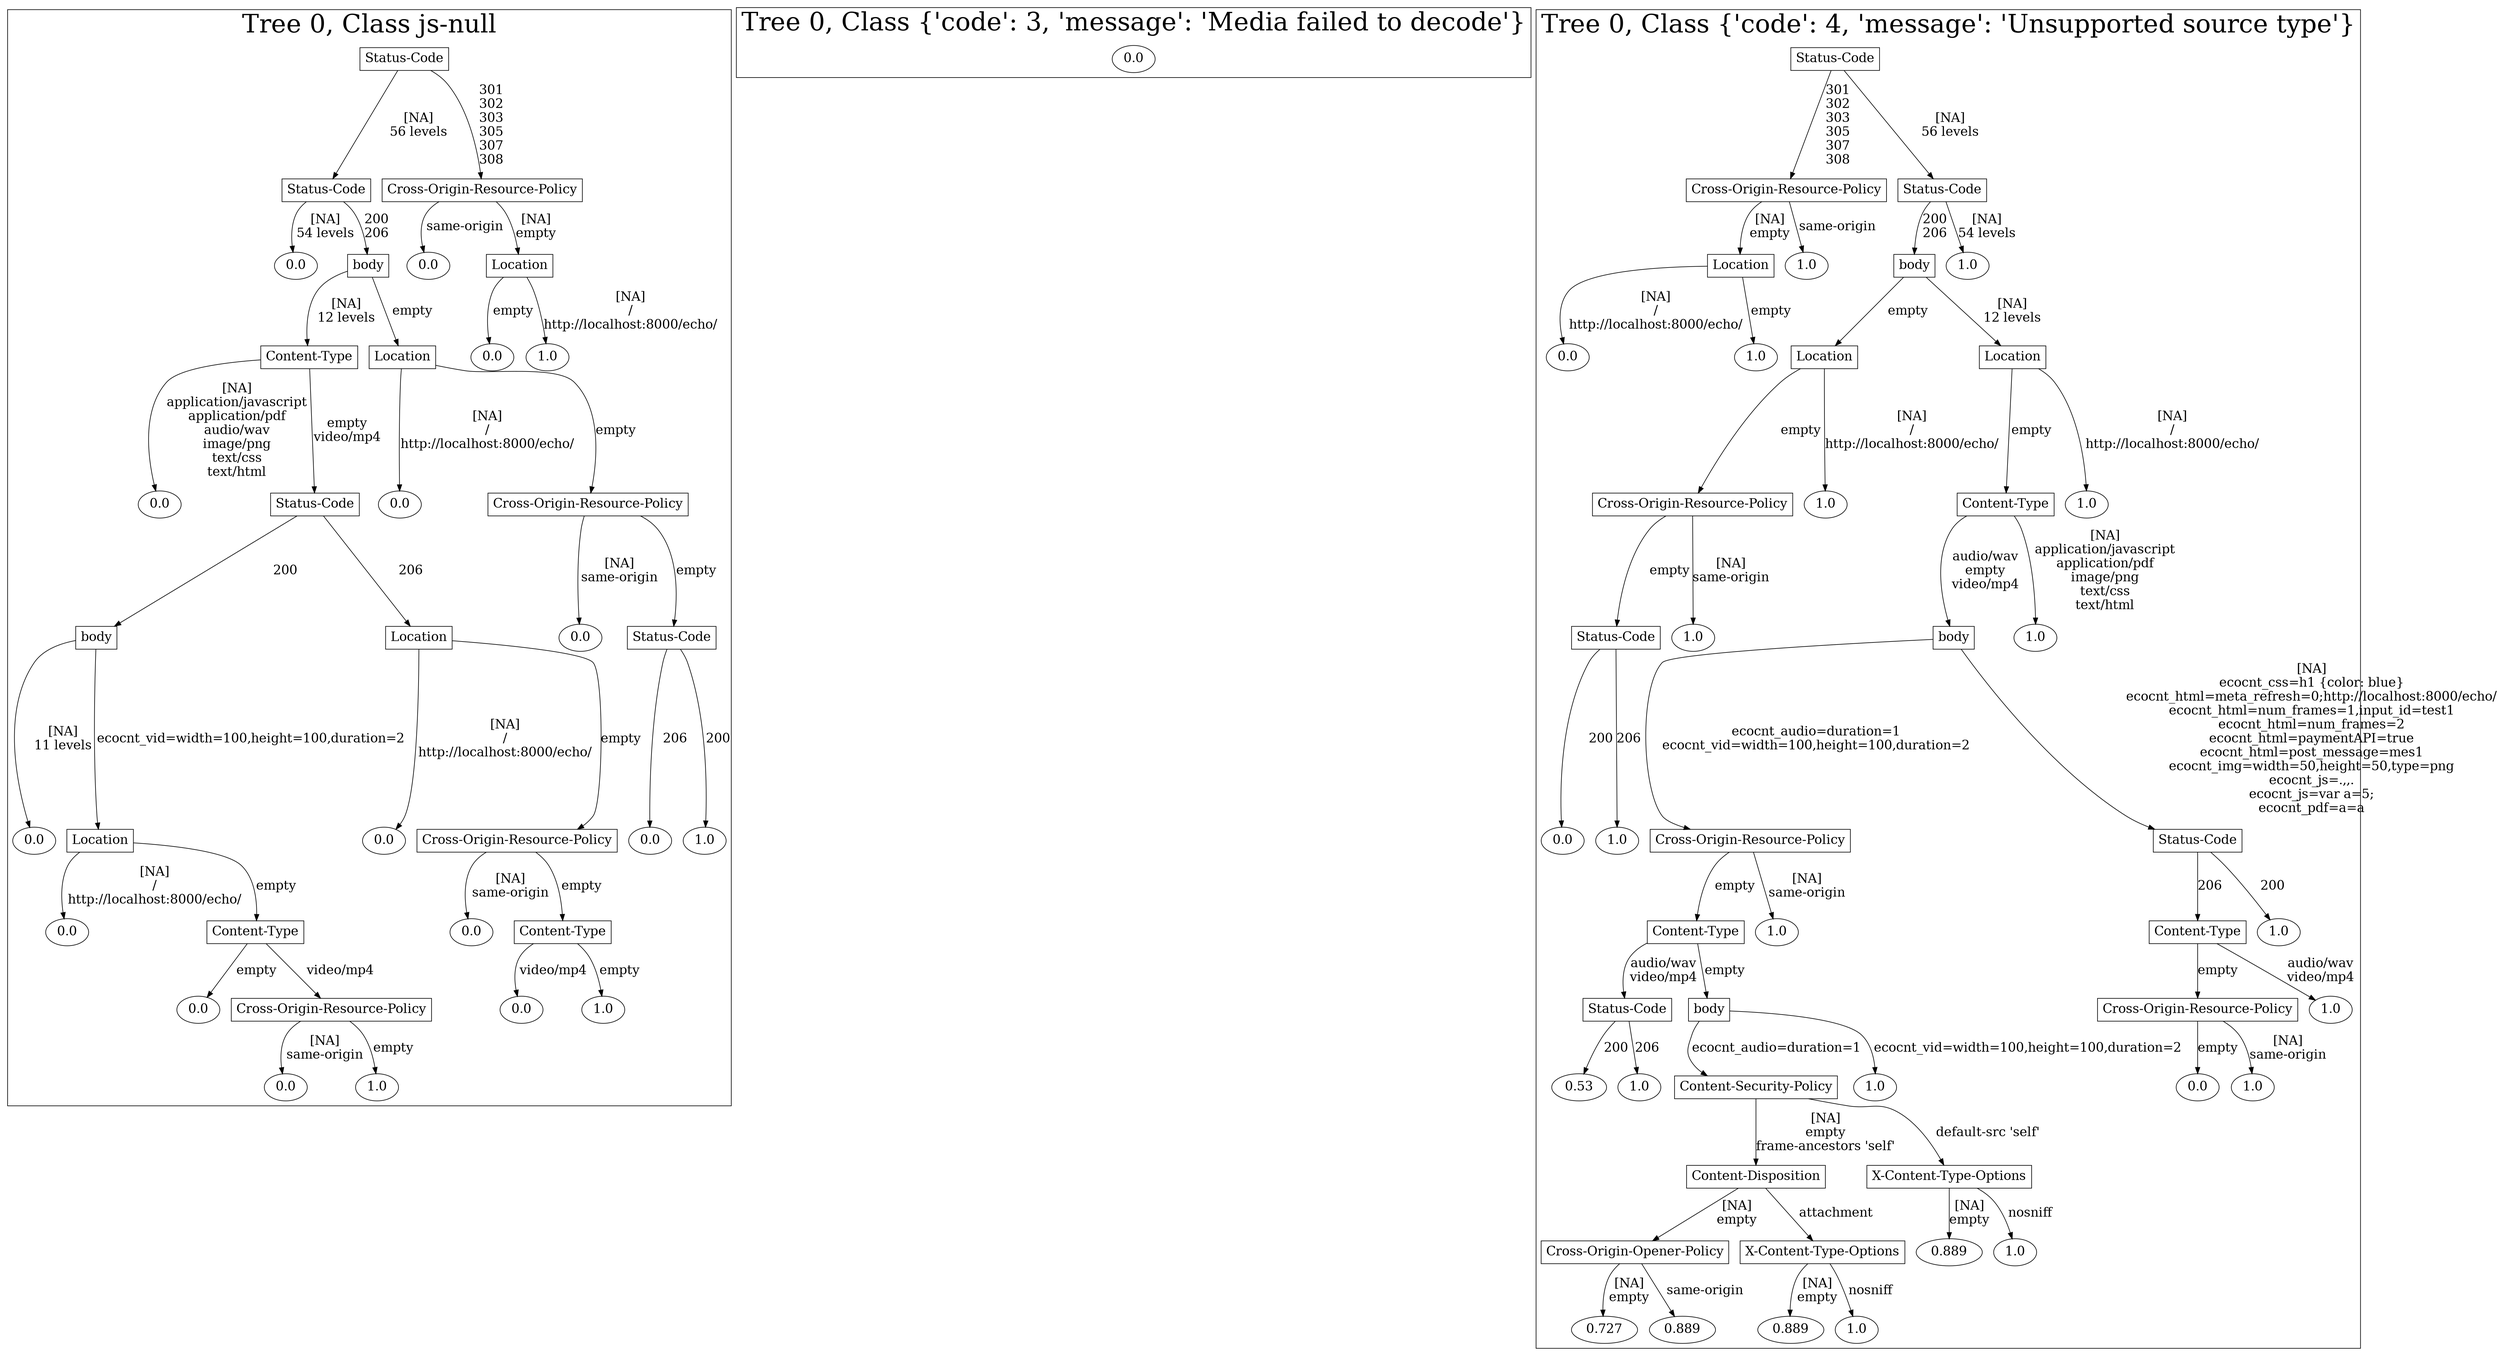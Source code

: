 /*
Generated by:
    http://https://github.com/h2oai/h2o-3/tree/master/h2o-genmodel/src/main/java/hex/genmodel/tools/PrintMojo.java
*/

/*
On a mac:

$ brew install graphviz
$ dot -Tpng file.gv -o file.png
$ open file.png
*/

digraph G {

subgraph cluster_0 {
/* Nodes */

/* Level 0 */
{
"SG_0_Node_0" [shape=box, fontsize=20, label="Status-Code"]
}

/* Level 1 */
{
"SG_0_Node_1" [shape=box, fontsize=20, label="Status-Code"]
"SG_0_Node_2" [shape=box, fontsize=20, label="Cross-Origin-Resource-Policy"]
}

/* Level 2 */
{
"SG_0_Node_17" [fontsize=20, label="0.0"]
"SG_0_Node_3" [shape=box, fontsize=20, label="body"]
"SG_0_Node_18" [fontsize=20, label="0.0"]
"SG_0_Node_4" [shape=box, fontsize=20, label="Location"]
}

/* Level 3 */
{
"SG_0_Node_5" [shape=box, fontsize=20, label="Content-Type"]
"SG_0_Node_6" [shape=box, fontsize=20, label="Location"]
"SG_0_Node_19" [fontsize=20, label="0.0"]
"SG_0_Node_20" [fontsize=20, label="1.0"]
}

/* Level 4 */
{
"SG_0_Node_21" [fontsize=20, label="0.0"]
"SG_0_Node_7" [shape=box, fontsize=20, label="Status-Code"]
"SG_0_Node_22" [fontsize=20, label="0.0"]
"SG_0_Node_8" [shape=box, fontsize=20, label="Cross-Origin-Resource-Policy"]
}

/* Level 5 */
{
"SG_0_Node_9" [shape=box, fontsize=20, label="body"]
"SG_0_Node_10" [shape=box, fontsize=20, label="Location"]
"SG_0_Node_23" [fontsize=20, label="0.0"]
"SG_0_Node_11" [shape=box, fontsize=20, label="Status-Code"]
}

/* Level 6 */
{
"SG_0_Node_24" [fontsize=20, label="0.0"]
"SG_0_Node_12" [shape=box, fontsize=20, label="Location"]
"SG_0_Node_25" [fontsize=20, label="0.0"]
"SG_0_Node_13" [shape=box, fontsize=20, label="Cross-Origin-Resource-Policy"]
"SG_0_Node_26" [fontsize=20, label="0.0"]
"SG_0_Node_27" [fontsize=20, label="1.0"]
}

/* Level 7 */
{
"SG_0_Node_28" [fontsize=20, label="0.0"]
"SG_0_Node_14" [shape=box, fontsize=20, label="Content-Type"]
"SG_0_Node_29" [fontsize=20, label="0.0"]
"SG_0_Node_15" [shape=box, fontsize=20, label="Content-Type"]
}

/* Level 8 */
{
"SG_0_Node_30" [fontsize=20, label="0.0"]
"SG_0_Node_16" [shape=box, fontsize=20, label="Cross-Origin-Resource-Policy"]
"SG_0_Node_31" [fontsize=20, label="0.0"]
"SG_0_Node_32" [fontsize=20, label="1.0"]
}

/* Level 9 */
{
"SG_0_Node_33" [fontsize=20, label="0.0"]
"SG_0_Node_34" [fontsize=20, label="1.0"]
}

/* Edges */
"SG_0_Node_0" -> "SG_0_Node_1" [fontsize=20, label="[NA]
56 levels
"]
"SG_0_Node_0" -> "SG_0_Node_2" [fontsize=20, label="301
302
303
305
307
308
"]
"SG_0_Node_2" -> "SG_0_Node_18" [fontsize=20, label="same-origin
"]
"SG_0_Node_2" -> "SG_0_Node_4" [fontsize=20, label="[NA]
empty
"]
"SG_0_Node_4" -> "SG_0_Node_19" [fontsize=20, label="empty
"]
"SG_0_Node_4" -> "SG_0_Node_20" [fontsize=20, label="[NA]
/
http://localhost:8000/echo/
"]
"SG_0_Node_1" -> "SG_0_Node_17" [fontsize=20, label="[NA]
54 levels
"]
"SG_0_Node_1" -> "SG_0_Node_3" [fontsize=20, label="200
206
"]
"SG_0_Node_3" -> "SG_0_Node_5" [fontsize=20, label="[NA]
12 levels
"]
"SG_0_Node_3" -> "SG_0_Node_6" [fontsize=20, label="empty
"]
"SG_0_Node_6" -> "SG_0_Node_22" [fontsize=20, label="[NA]
/
http://localhost:8000/echo/
"]
"SG_0_Node_6" -> "SG_0_Node_8" [fontsize=20, label="empty
"]
"SG_0_Node_8" -> "SG_0_Node_23" [fontsize=20, label="[NA]
same-origin
"]
"SG_0_Node_8" -> "SG_0_Node_11" [fontsize=20, label="empty
"]
"SG_0_Node_11" -> "SG_0_Node_26" [fontsize=20, label="206
"]
"SG_0_Node_11" -> "SG_0_Node_27" [fontsize=20, label="200
"]
"SG_0_Node_5" -> "SG_0_Node_21" [fontsize=20, label="[NA]
application/javascript
application/pdf
audio/wav
image/png
text/css
text/html
"]
"SG_0_Node_5" -> "SG_0_Node_7" [fontsize=20, label="empty
video/mp4
"]
"SG_0_Node_7" -> "SG_0_Node_9" [fontsize=20, label="200
"]
"SG_0_Node_7" -> "SG_0_Node_10" [fontsize=20, label="206
"]
"SG_0_Node_10" -> "SG_0_Node_25" [fontsize=20, label="[NA]
/
http://localhost:8000/echo/
"]
"SG_0_Node_10" -> "SG_0_Node_13" [fontsize=20, label="empty
"]
"SG_0_Node_13" -> "SG_0_Node_29" [fontsize=20, label="[NA]
same-origin
"]
"SG_0_Node_13" -> "SG_0_Node_15" [fontsize=20, label="empty
"]
"SG_0_Node_15" -> "SG_0_Node_31" [fontsize=20, label="video/mp4
"]
"SG_0_Node_15" -> "SG_0_Node_32" [fontsize=20, label="empty
"]
"SG_0_Node_9" -> "SG_0_Node_24" [fontsize=20, label="[NA]
11 levels
"]
"SG_0_Node_9" -> "SG_0_Node_12" [fontsize=20, label="ecocnt_vid=width=100,height=100,duration=2
"]
"SG_0_Node_12" -> "SG_0_Node_28" [fontsize=20, label="[NA]
/
http://localhost:8000/echo/
"]
"SG_0_Node_12" -> "SG_0_Node_14" [fontsize=20, label="empty
"]
"SG_0_Node_14" -> "SG_0_Node_30" [fontsize=20, label="empty
"]
"SG_0_Node_14" -> "SG_0_Node_16" [fontsize=20, label="video/mp4
"]
"SG_0_Node_16" -> "SG_0_Node_33" [fontsize=20, label="[NA]
same-origin
"]
"SG_0_Node_16" -> "SG_0_Node_34" [fontsize=20, label="empty
"]

fontsize=40
label="Tree 0, Class js-null"
}

subgraph cluster_1 {
/* Nodes */

/* Level 0 */
{
"SG_1_Node_0" [fontsize=20, label="0.0"]
}

/* Edges */

fontsize=40
label="Tree 0, Class {'code': 3, 'message': 'Media failed to decode'}"
}

subgraph cluster_2 {
/* Nodes */

/* Level 0 */
{
"SG_2_Node_0" [shape=box, fontsize=20, label="Status-Code"]
}

/* Level 1 */
{
"SG_2_Node_1" [shape=box, fontsize=20, label="Cross-Origin-Resource-Policy"]
"SG_2_Node_2" [shape=box, fontsize=20, label="Status-Code"]
}

/* Level 2 */
{
"SG_2_Node_3" [shape=box, fontsize=20, label="Location"]
"SG_2_Node_28" [fontsize=20, label="1.0"]
"SG_2_Node_4" [shape=box, fontsize=20, label="body"]
"SG_2_Node_29" [fontsize=20, label="1.0"]
}

/* Level 3 */
{
"SG_2_Node_30" [fontsize=20, label="0.0"]
"SG_2_Node_31" [fontsize=20, label="1.0"]
"SG_2_Node_5" [shape=box, fontsize=20, label="Location"]
"SG_2_Node_6" [shape=box, fontsize=20, label="Location"]
}

/* Level 4 */
{
"SG_2_Node_7" [shape=box, fontsize=20, label="Cross-Origin-Resource-Policy"]
"SG_2_Node_32" [fontsize=20, label="1.0"]
"SG_2_Node_8" [shape=box, fontsize=20, label="Content-Type"]
"SG_2_Node_33" [fontsize=20, label="1.0"]
}

/* Level 5 */
{
"SG_2_Node_9" [shape=box, fontsize=20, label="Status-Code"]
"SG_2_Node_34" [fontsize=20, label="1.0"]
"SG_2_Node_10" [shape=box, fontsize=20, label="body"]
"SG_2_Node_35" [fontsize=20, label="1.0"]
}

/* Level 6 */
{
"SG_2_Node_36" [fontsize=20, label="0.0"]
"SG_2_Node_37" [fontsize=20, label="1.0"]
"SG_2_Node_11" [shape=box, fontsize=20, label="Cross-Origin-Resource-Policy"]
"SG_2_Node_12" [shape=box, fontsize=20, label="Status-Code"]
}

/* Level 7 */
{
"SG_2_Node_13" [shape=box, fontsize=20, label="Content-Type"]
"SG_2_Node_38" [fontsize=20, label="1.0"]
"SG_2_Node_14" [shape=box, fontsize=20, label="Content-Type"]
"SG_2_Node_39" [fontsize=20, label="1.0"]
}

/* Level 8 */
{
"SG_2_Node_15" [shape=box, fontsize=20, label="Status-Code"]
"SG_2_Node_16" [shape=box, fontsize=20, label="body"]
"SG_2_Node_17" [shape=box, fontsize=20, label="Cross-Origin-Resource-Policy"]
"SG_2_Node_40" [fontsize=20, label="1.0"]
}

/* Level 9 */
{
"SG_2_Node_41" [fontsize=20, label="0.53"]
"SG_2_Node_42" [fontsize=20, label="1.0"]
"SG_2_Node_19" [shape=box, fontsize=20, label="Content-Security-Policy"]
"SG_2_Node_43" [fontsize=20, label="1.0"]
"SG_2_Node_44" [fontsize=20, label="0.0"]
"SG_2_Node_45" [fontsize=20, label="1.0"]
}

/* Level 10 */
{
"SG_2_Node_20" [shape=box, fontsize=20, label="Content-Disposition"]
"SG_2_Node_21" [shape=box, fontsize=20, label="X-Content-Type-Options"]
}

/* Level 11 */
{
"SG_2_Node_22" [shape=box, fontsize=20, label="Cross-Origin-Opener-Policy"]
"SG_2_Node_23" [shape=box, fontsize=20, label="X-Content-Type-Options"]
"SG_2_Node_46" [fontsize=20, label="0.889"]
"SG_2_Node_47" [fontsize=20, label="1.0"]
}

/* Level 12 */
{
"SG_2_Node_48" [fontsize=20, label="0.727"]
"SG_2_Node_49" [fontsize=20, label="0.889"]
"SG_2_Node_50" [fontsize=20, label="0.889"]
"SG_2_Node_51" [fontsize=20, label="1.0"]
}

/* Edges */
"SG_2_Node_0" -> "SG_2_Node_1" [fontsize=20, label="301
302
303
305
307
308
"]
"SG_2_Node_0" -> "SG_2_Node_2" [fontsize=20, label="[NA]
56 levels
"]
"SG_2_Node_2" -> "SG_2_Node_4" [fontsize=20, label="200
206
"]
"SG_2_Node_2" -> "SG_2_Node_29" [fontsize=20, label="[NA]
54 levels
"]
"SG_2_Node_4" -> "SG_2_Node_5" [fontsize=20, label="empty
"]
"SG_2_Node_4" -> "SG_2_Node_6" [fontsize=20, label="[NA]
12 levels
"]
"SG_2_Node_6" -> "SG_2_Node_8" [fontsize=20, label="empty
"]
"SG_2_Node_6" -> "SG_2_Node_33" [fontsize=20, label="[NA]
/
http://localhost:8000/echo/
"]
"SG_2_Node_8" -> "SG_2_Node_10" [fontsize=20, label="audio/wav
empty
video/mp4
"]
"SG_2_Node_8" -> "SG_2_Node_35" [fontsize=20, label="[NA]
application/javascript
application/pdf
image/png
text/css
text/html
"]
"SG_2_Node_10" -> "SG_2_Node_11" [fontsize=20, label="ecocnt_audio=duration=1
ecocnt_vid=width=100,height=100,duration=2
"]
"SG_2_Node_10" -> "SG_2_Node_12" [fontsize=20, label="[NA]
ecocnt_css=h1 {color: blue}
ecocnt_html=meta_refresh=0;http://localhost:8000/echo/
ecocnt_html=num_frames=1,input_id=test1
ecocnt_html=num_frames=2
ecocnt_html=paymentAPI=true
ecocnt_html=post_message=mes1
ecocnt_img=width=50,height=50,type=png
ecocnt_js=.,,.
ecocnt_js=var a=5;
ecocnt_pdf=a=a
"]
"SG_2_Node_12" -> "SG_2_Node_14" [fontsize=20, label="206
"]
"SG_2_Node_12" -> "SG_2_Node_39" [fontsize=20, label="200
"]
"SG_2_Node_14" -> "SG_2_Node_17" [fontsize=20, label="empty
"]
"SG_2_Node_14" -> "SG_2_Node_40" [fontsize=20, label="audio/wav
video/mp4
"]
"SG_2_Node_17" -> "SG_2_Node_44" [fontsize=20, label="empty
"]
"SG_2_Node_17" -> "SG_2_Node_45" [fontsize=20, label="[NA]
same-origin
"]
"SG_2_Node_11" -> "SG_2_Node_13" [fontsize=20, label="empty
"]
"SG_2_Node_11" -> "SG_2_Node_38" [fontsize=20, label="[NA]
same-origin
"]
"SG_2_Node_13" -> "SG_2_Node_15" [fontsize=20, label="audio/wav
video/mp4
"]
"SG_2_Node_13" -> "SG_2_Node_16" [fontsize=20, label="empty
"]
"SG_2_Node_16" -> "SG_2_Node_19" [fontsize=20, label="ecocnt_audio=duration=1
"]
"SG_2_Node_16" -> "SG_2_Node_43" [fontsize=20, label="ecocnt_vid=width=100,height=100,duration=2
"]
"SG_2_Node_19" -> "SG_2_Node_20" [fontsize=20, label="[NA]
empty
frame-ancestors 'self'
"]
"SG_2_Node_19" -> "SG_2_Node_21" [fontsize=20, label="default-src 'self'
"]
"SG_2_Node_21" -> "SG_2_Node_46" [fontsize=20, label="[NA]
empty
"]
"SG_2_Node_21" -> "SG_2_Node_47" [fontsize=20, label="nosniff
"]
"SG_2_Node_20" -> "SG_2_Node_22" [fontsize=20, label="[NA]
empty
"]
"SG_2_Node_20" -> "SG_2_Node_23" [fontsize=20, label="attachment
"]
"SG_2_Node_23" -> "SG_2_Node_50" [fontsize=20, label="[NA]
empty
"]
"SG_2_Node_23" -> "SG_2_Node_51" [fontsize=20, label="nosniff
"]
"SG_2_Node_22" -> "SG_2_Node_48" [fontsize=20, label="[NA]
empty
"]
"SG_2_Node_22" -> "SG_2_Node_49" [fontsize=20, label="same-origin
"]
"SG_2_Node_15" -> "SG_2_Node_41" [fontsize=20, label="200
"]
"SG_2_Node_15" -> "SG_2_Node_42" [fontsize=20, label="206
"]
"SG_2_Node_5" -> "SG_2_Node_7" [fontsize=20, label="empty
"]
"SG_2_Node_5" -> "SG_2_Node_32" [fontsize=20, label="[NA]
/
http://localhost:8000/echo/
"]
"SG_2_Node_7" -> "SG_2_Node_9" [fontsize=20, label="empty
"]
"SG_2_Node_7" -> "SG_2_Node_34" [fontsize=20, label="[NA]
same-origin
"]
"SG_2_Node_9" -> "SG_2_Node_36" [fontsize=20, label="200
"]
"SG_2_Node_9" -> "SG_2_Node_37" [fontsize=20, label="206
"]
"SG_2_Node_1" -> "SG_2_Node_3" [fontsize=20, label="[NA]
empty
"]
"SG_2_Node_1" -> "SG_2_Node_28" [fontsize=20, label="same-origin
"]
"SG_2_Node_3" -> "SG_2_Node_30" [fontsize=20, label="[NA]
/
http://localhost:8000/echo/
"]
"SG_2_Node_3" -> "SG_2_Node_31" [fontsize=20, label="empty
"]

fontsize=40
label="Tree 0, Class {'code': 4, 'message': 'Unsupported source type'}"
}

}

